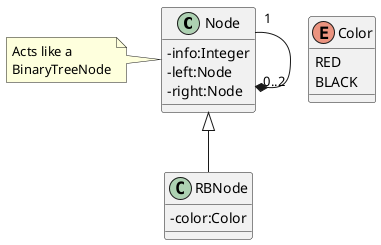 @startuml
'https://plantuml.com/class-diagram
skinparam classAttributeIconSize 0

class Node{
    -info:Integer
    -left:Node
    -right:Node
}
note left: Acts like a \nBinaryTreeNode
Node"1" --* "0..2"Node
class RBNode extends Node{
    -color:Color
}
enum Color{
    RED
    BLACK
}
@enduml